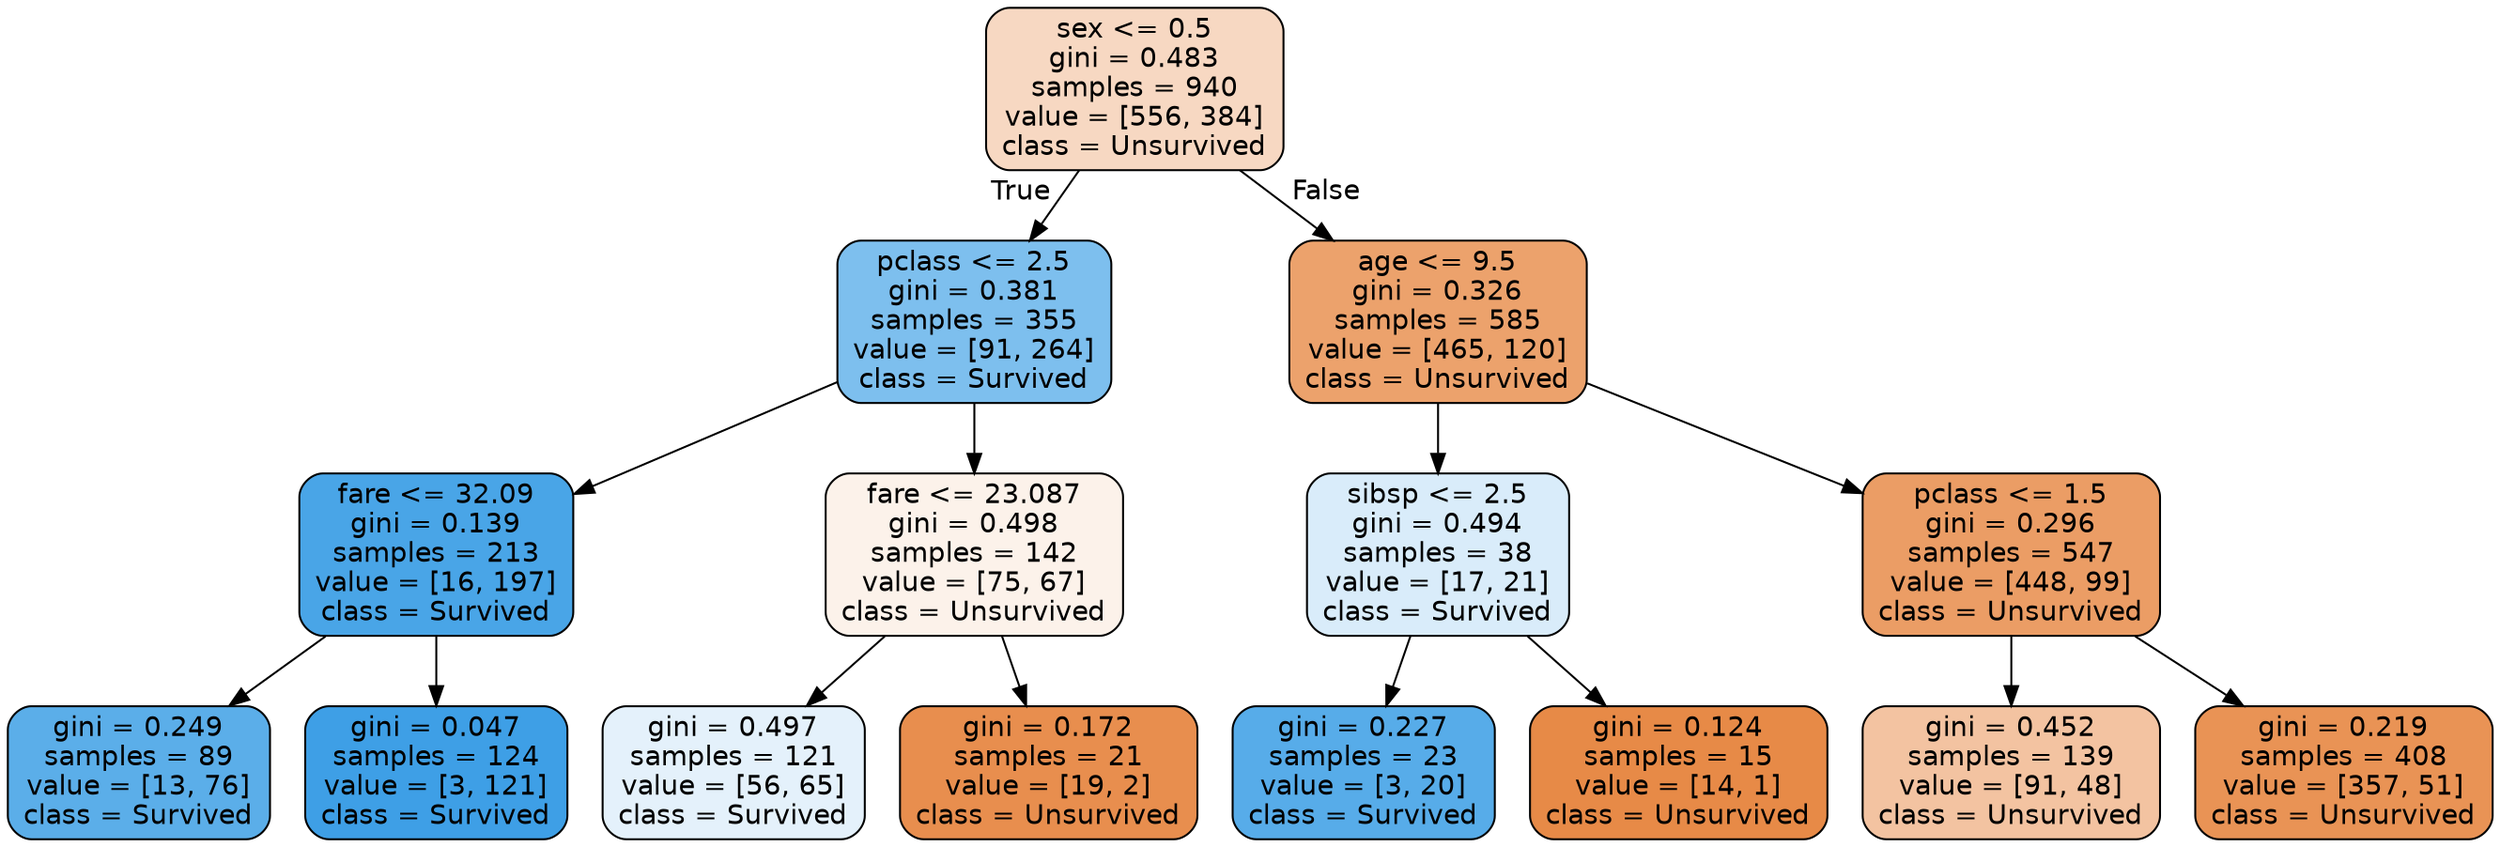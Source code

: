 digraph Tree {
node [shape=box, style="filled, rounded", color="black", fontname="helvetica"] ;
edge [fontname="helvetica"] ;
0 [label="sex <= 0.5\ngini = 0.483\nsamples = 940\nvalue = [556, 384]\nclass = Unsurvived", fillcolor="#f7d8c2"] ;
1 [label="pclass <= 2.5\ngini = 0.381\nsamples = 355\nvalue = [91, 264]\nclass = Survived", fillcolor="#7dbfee"] ;
0 -> 1 [labeldistance=2.5, labelangle=45, headlabel="True"] ;
2 [label="fare <= 32.09\ngini = 0.139\nsamples = 213\nvalue = [16, 197]\nclass = Survived", fillcolor="#49a5e7"] ;
1 -> 2 ;
3 [label="gini = 0.249\nsamples = 89\nvalue = [13, 76]\nclass = Survived", fillcolor="#5baee9"] ;
2 -> 3 ;
4 [label="gini = 0.047\nsamples = 124\nvalue = [3, 121]\nclass = Survived", fillcolor="#3e9fe6"] ;
2 -> 4 ;
5 [label="fare <= 23.087\ngini = 0.498\nsamples = 142\nvalue = [75, 67]\nclass = Unsurvived", fillcolor="#fcf2ea"] ;
1 -> 5 ;
6 [label="gini = 0.497\nsamples = 121\nvalue = [56, 65]\nclass = Survived", fillcolor="#e4f1fb"] ;
5 -> 6 ;
7 [label="gini = 0.172\nsamples = 21\nvalue = [19, 2]\nclass = Unsurvived", fillcolor="#e88e4e"] ;
5 -> 7 ;
8 [label="age <= 9.5\ngini = 0.326\nsamples = 585\nvalue = [465, 120]\nclass = Unsurvived", fillcolor="#eca26c"] ;
0 -> 8 [labeldistance=2.5, labelangle=-45, headlabel="False"] ;
9 [label="sibsp <= 2.5\ngini = 0.494\nsamples = 38\nvalue = [17, 21]\nclass = Survived", fillcolor="#d9ecfa"] ;
8 -> 9 ;
10 [label="gini = 0.227\nsamples = 23\nvalue = [3, 20]\nclass = Survived", fillcolor="#57ace9"] ;
9 -> 10 ;
11 [label="gini = 0.124\nsamples = 15\nvalue = [14, 1]\nclass = Unsurvived", fillcolor="#e78a47"] ;
9 -> 11 ;
12 [label="pclass <= 1.5\ngini = 0.296\nsamples = 547\nvalue = [448, 99]\nclass = Unsurvived", fillcolor="#eb9d65"] ;
8 -> 12 ;
13 [label="gini = 0.452\nsamples = 139\nvalue = [91, 48]\nclass = Unsurvived", fillcolor="#f3c3a1"] ;
12 -> 13 ;
14 [label="gini = 0.219\nsamples = 408\nvalue = [357, 51]\nclass = Unsurvived", fillcolor="#e99355"] ;
12 -> 14 ;
}